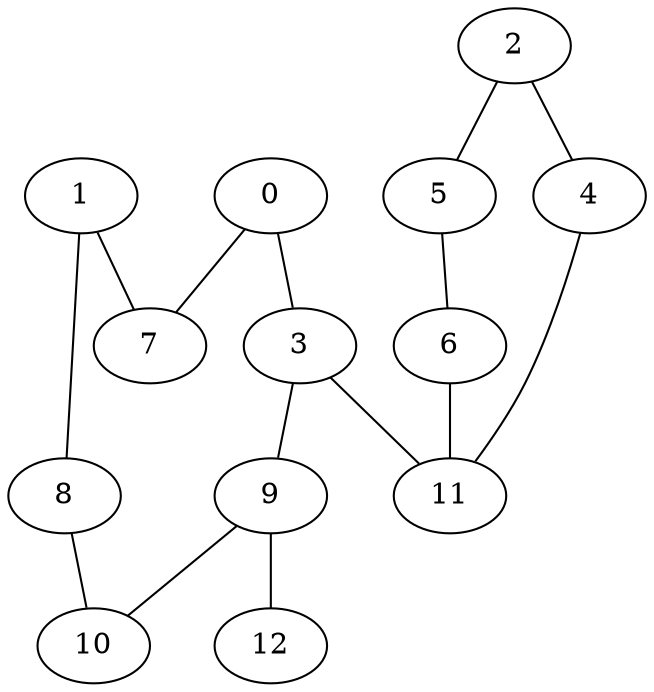 graph "sampletest150-mod3_image16.bmp" {
	0	 [type=corner,
		x=269,
		y=230];
	3	 [type=intersection,
		x=257,
		y=249];
	0 -- 3	 [angle0="-1.01",
		frequency=1,
		type0=line];
	7	 [type=corner,
		x=262,
		y=153];
	0 -- 7	 [angle0="1.48",
		frequency=1,
		type0=line];
	1	 [type=corner,
		x=54,
		y=163];
	1 -- 7	 [angle0="-.05",
		frequency=1,
		type0=line];
	8	 [type=corner,
		x=63,
		y=347];
	1 -- 8	 [angle0="1.52",
		frequency=1,
		type0=line];
	2	 [type=corner,
		x=472,
		y=216];
	4	 [type=corner,
		x=356,
		y=209];
	2 -- 4	 [angle0=".06",
		frequency=1,
		type0=line];
	5	 [type=corner,
		x=459,
		y=309];
	2 -- 5	 [angle0="-1.43",
		frequency=1,
		type0=line];
	9	 [type=intersection,
		x=256,
		y=265];
	3 -- 9	 [angle0="-1.51",
		frequency=1,
		type0=line];
	11	 [type=intersection,
		x=345,
		y=259];
	3 -- 11	 [angle0=".11",
		frequency=1,
		type0=line];
	4 -- 11	 [angle0="-1.35",
		frequency=1,
		type0=line];
	6	 [type=corner,
		x=358,
		y=317];
	5 -- 6	 [angle0="-.08",
		frequency=1,
		type0=line];
	6 -- 11	 [angle0="1.35",
		frequency=1,
		type0=line];
	10	 [type=corner,
		x=259,
		y=359];
	8 -- 10	 [angle0=".06",
		frequency=1,
		type0=line];
	9 -- 10	 [angle0="1.54",
		frequency=1,
		type0=line];
	12	 [type=endpoint,
		x=265,
		y=291];
	9 -- 12	 [angle0="1.24",
		frequency=1,
		type0=line];
}
